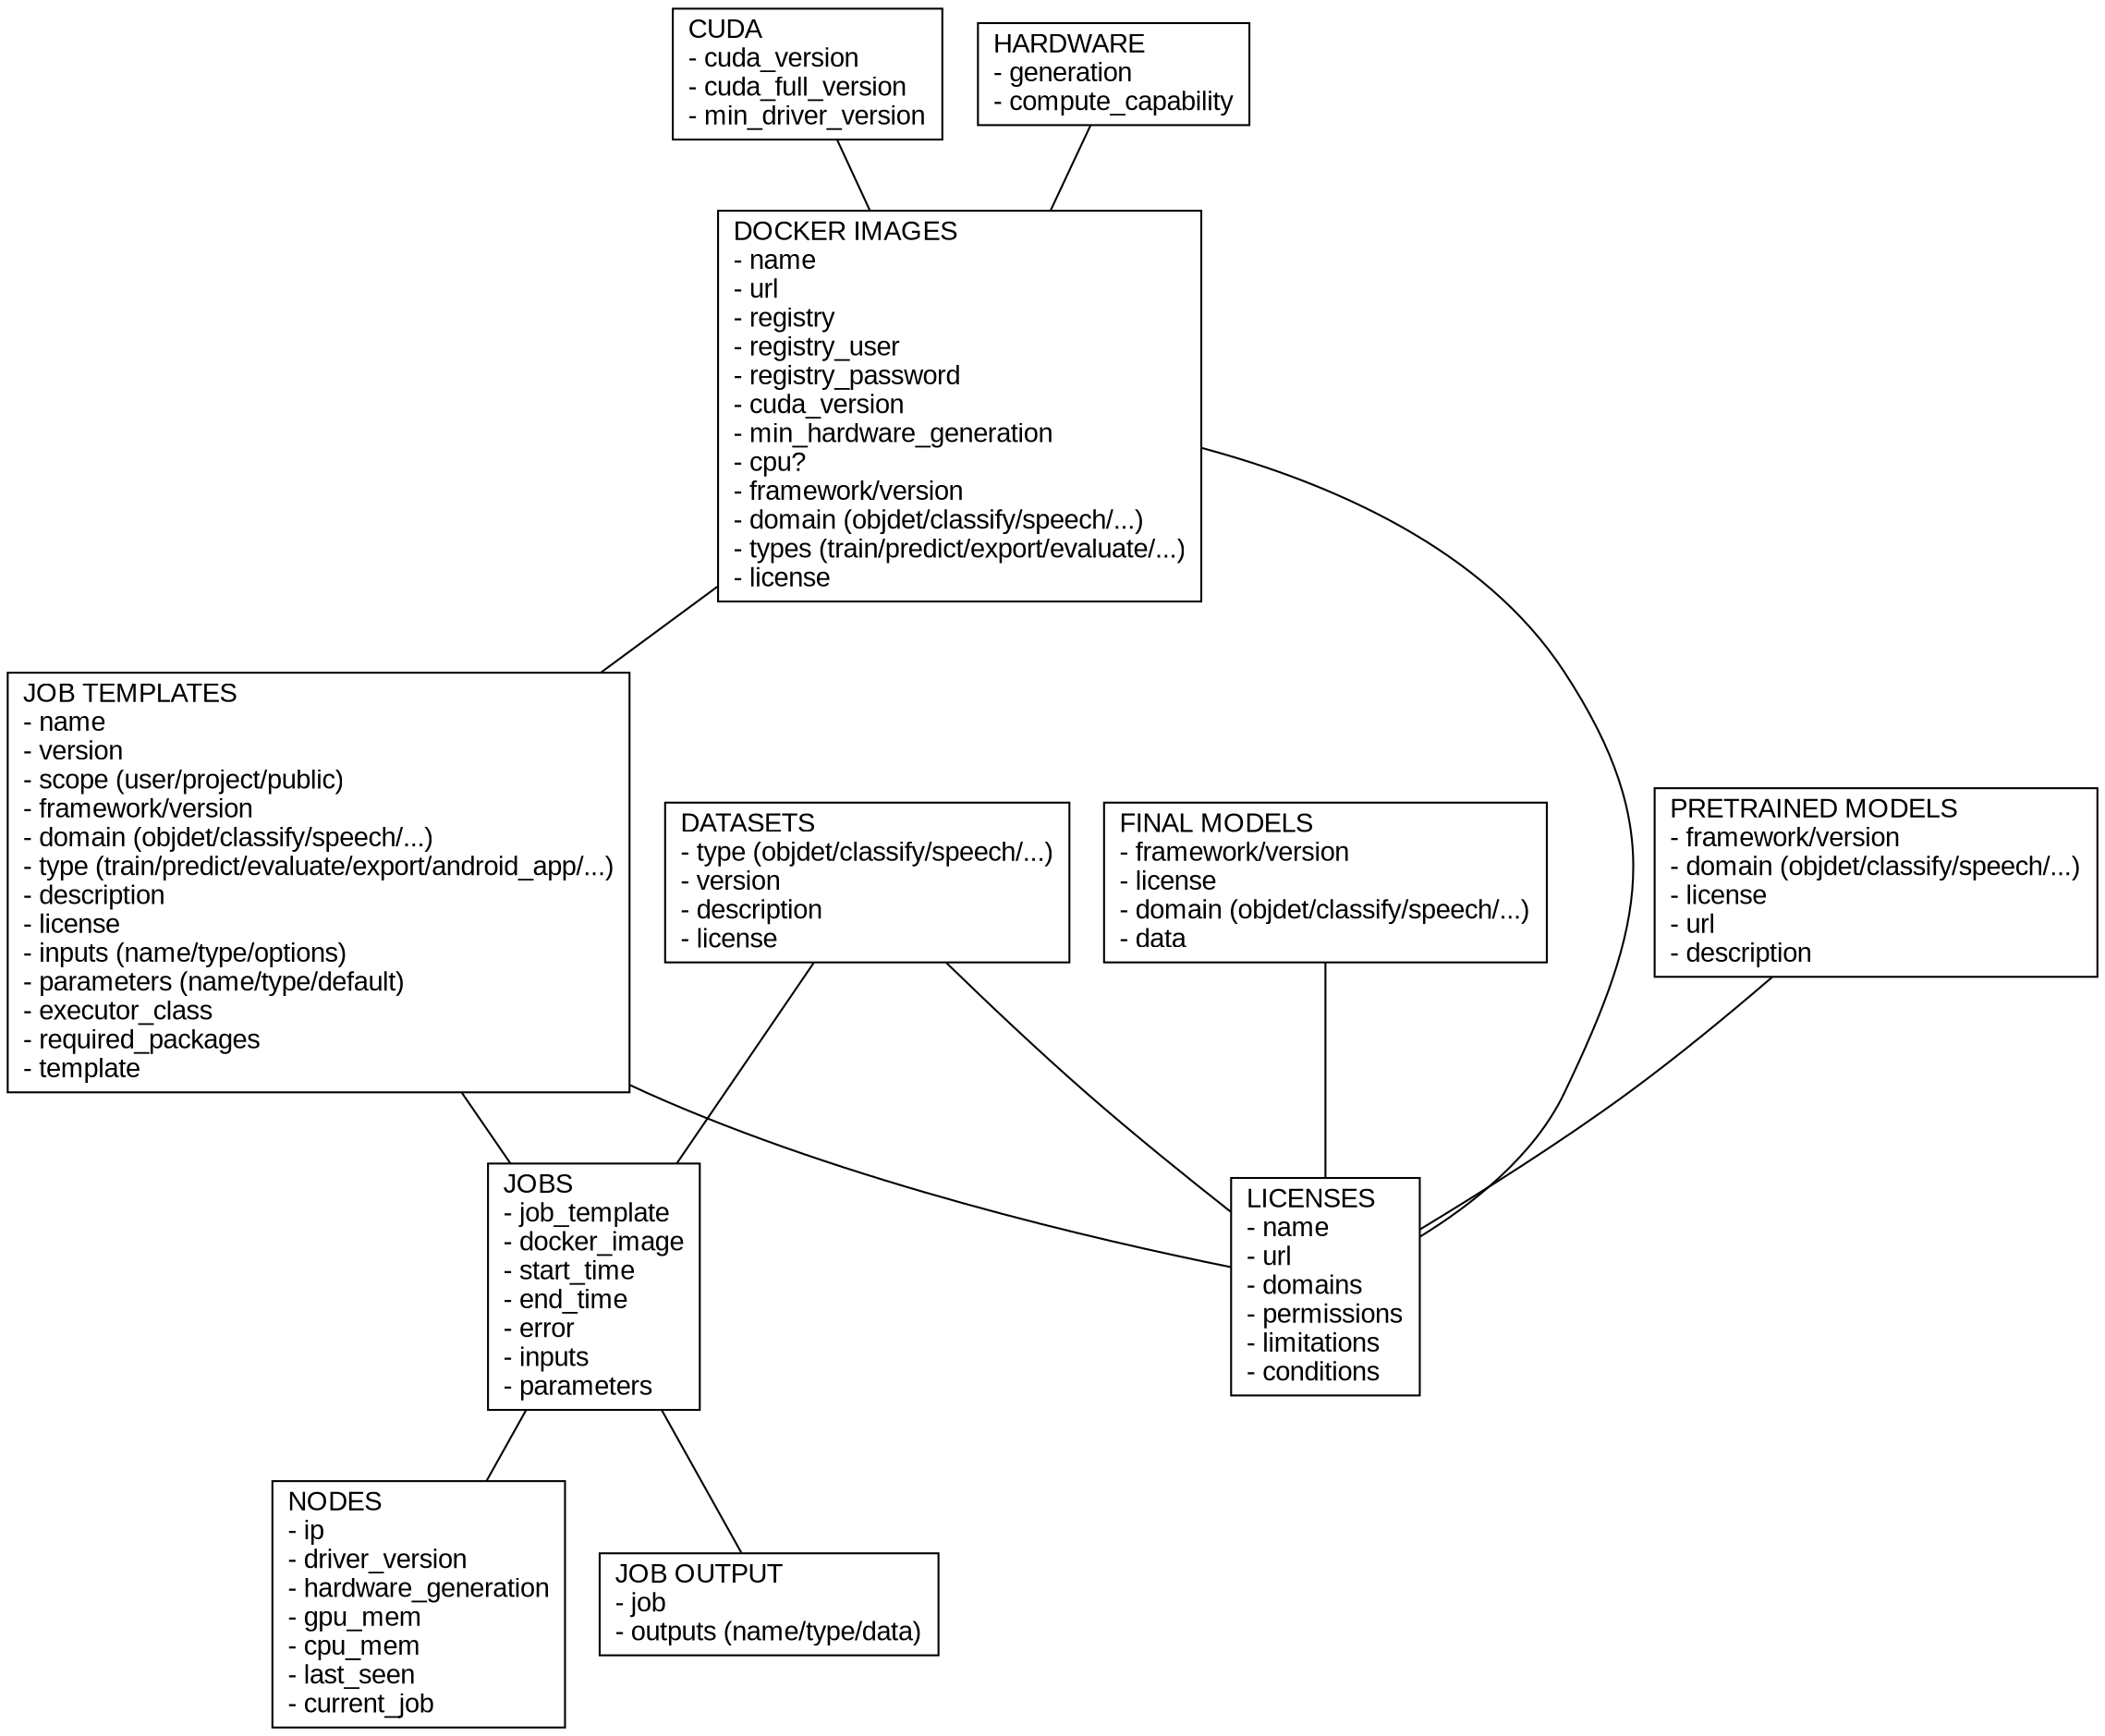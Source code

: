 graph {

  node [shape=record fontname=Arial];

  cuda [label = "CUDA\l- cuda_version\l- cuda_full_version\l- min_driver_version"];
  hardware [label = "HARDWARE\l- generation\l- compute_capability"];
  licenses [label = "LICENSES\l- name\l- url\l- domains\l- permissions\l- limitations\l- conditions\l"];
  datasets [label = "DATASETS\l- type (objdet/classify/speech/...)\l- version\l- description\l- license\l"];
  pretrained_models [label = "PRETRAINED MODELS\l- framework/version\l- domain (objdet/classify/speech/...)\l- license\l- url\l- description\l"];
  final_models [label = "FINAL MODELS\l- framework/version\l- license\l- domain (objdet/classify/speech/...)\l- data\l"];
  nodes [label = "NODES\l- ip\l- driver_version\l- hardware_generation\l- gpu_mem\l- cpu_mem\l- last_seen\l- current_job\l"];
  jobs [label = "JOBS\l- job_template\l- docker_image\l- start_time\l- end_time\l- error\l- inputs\l- parameters\l"];
  job_templates [label = "JOB TEMPLATES\l- name\l- version\l- scope (user/project/public)\l- framework/version\l- domain (objdet/classify/speech/...)\l- type (train/predict/evaluate/export/android_app/...)\l- description\l- license\l- inputs (name/type/options)\l- parameters (name/type/default)\l- executor_class\l- required_packages\l- template\l"];
  job_output [label = "JOB OUTPUT\l- job\l- outputs (name/type/data)\l"];
  docker_images [label = "DOCKER IMAGES\l- name\l- url\l- registry\l- registry_user\l- registry_password\l- cuda_version\l- min_hardware_generation\l- cpu?\l- framework/version\l- domain (objdet/classify/speech/...)\l- types (train/predict/export/evaluate/...)\l- license\l"];

  cuda -- docker_images;
  hardware -- docker_images;
  datasets -- licenses;
  datasets -- jobs;
  pretrained_models -- licenses;
  final_models -- licenses;
  job_templates -- jobs;
  job_templates -- licenses;
  jobs -- job_output;
  jobs -- nodes;
  docker_images -- job_templates;
  docker_images -- licenses;
}
